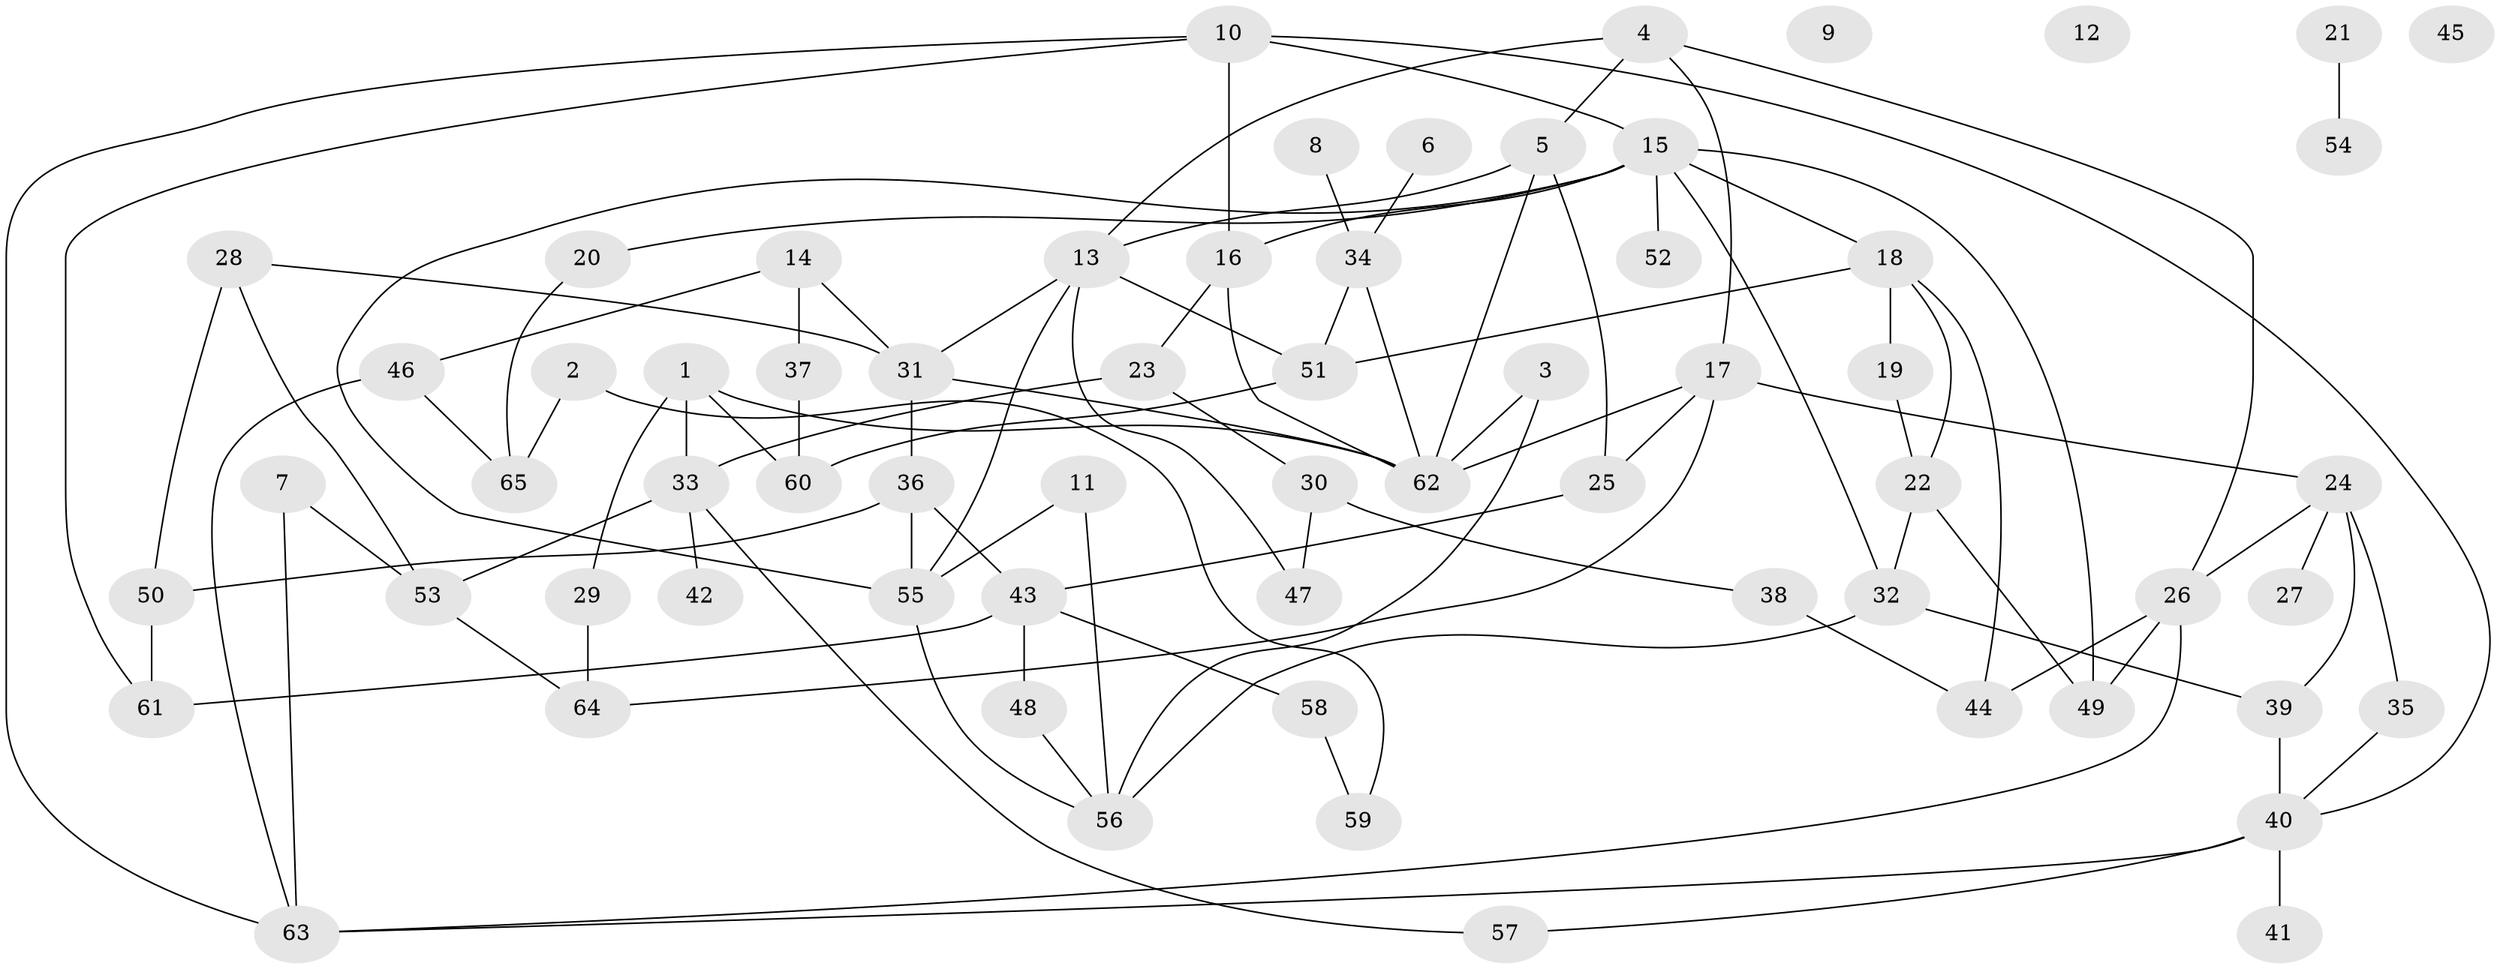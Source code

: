 // Generated by graph-tools (version 1.1) at 2025/25/03/09/25 03:25:16]
// undirected, 65 vertices, 101 edges
graph export_dot {
graph [start="1"]
  node [color=gray90,style=filled];
  1;
  2;
  3;
  4;
  5;
  6;
  7;
  8;
  9;
  10;
  11;
  12;
  13;
  14;
  15;
  16;
  17;
  18;
  19;
  20;
  21;
  22;
  23;
  24;
  25;
  26;
  27;
  28;
  29;
  30;
  31;
  32;
  33;
  34;
  35;
  36;
  37;
  38;
  39;
  40;
  41;
  42;
  43;
  44;
  45;
  46;
  47;
  48;
  49;
  50;
  51;
  52;
  53;
  54;
  55;
  56;
  57;
  58;
  59;
  60;
  61;
  62;
  63;
  64;
  65;
  1 -- 29;
  1 -- 33;
  1 -- 60;
  1 -- 62;
  2 -- 59;
  2 -- 65;
  3 -- 56;
  3 -- 62;
  4 -- 5;
  4 -- 13;
  4 -- 17;
  4 -- 26;
  5 -- 13;
  5 -- 25;
  5 -- 62;
  6 -- 34;
  7 -- 53;
  7 -- 63;
  8 -- 34;
  10 -- 15;
  10 -- 16;
  10 -- 40;
  10 -- 61;
  10 -- 63;
  11 -- 55;
  11 -- 56;
  13 -- 31;
  13 -- 47;
  13 -- 51;
  13 -- 55;
  14 -- 31;
  14 -- 37;
  14 -- 46;
  15 -- 16;
  15 -- 18;
  15 -- 20;
  15 -- 32;
  15 -- 49;
  15 -- 52;
  15 -- 55;
  16 -- 23;
  16 -- 62;
  17 -- 24;
  17 -- 25;
  17 -- 62;
  17 -- 64;
  18 -- 19;
  18 -- 22;
  18 -- 44;
  18 -- 51;
  19 -- 22;
  20 -- 65;
  21 -- 54;
  22 -- 32;
  22 -- 49;
  23 -- 30;
  23 -- 33;
  24 -- 26;
  24 -- 27;
  24 -- 35;
  24 -- 39;
  25 -- 43;
  26 -- 44;
  26 -- 49;
  26 -- 63;
  28 -- 31;
  28 -- 50;
  28 -- 53;
  29 -- 64;
  30 -- 38;
  30 -- 47;
  31 -- 36;
  31 -- 62;
  32 -- 39;
  32 -- 56;
  33 -- 42;
  33 -- 53;
  33 -- 57;
  34 -- 51;
  34 -- 62;
  35 -- 40;
  36 -- 43;
  36 -- 50;
  36 -- 55;
  37 -- 60;
  38 -- 44;
  39 -- 40;
  40 -- 41;
  40 -- 57;
  40 -- 63;
  43 -- 48;
  43 -- 58;
  43 -- 61;
  46 -- 63;
  46 -- 65;
  48 -- 56;
  50 -- 61;
  51 -- 60;
  53 -- 64;
  55 -- 56;
  58 -- 59;
}
